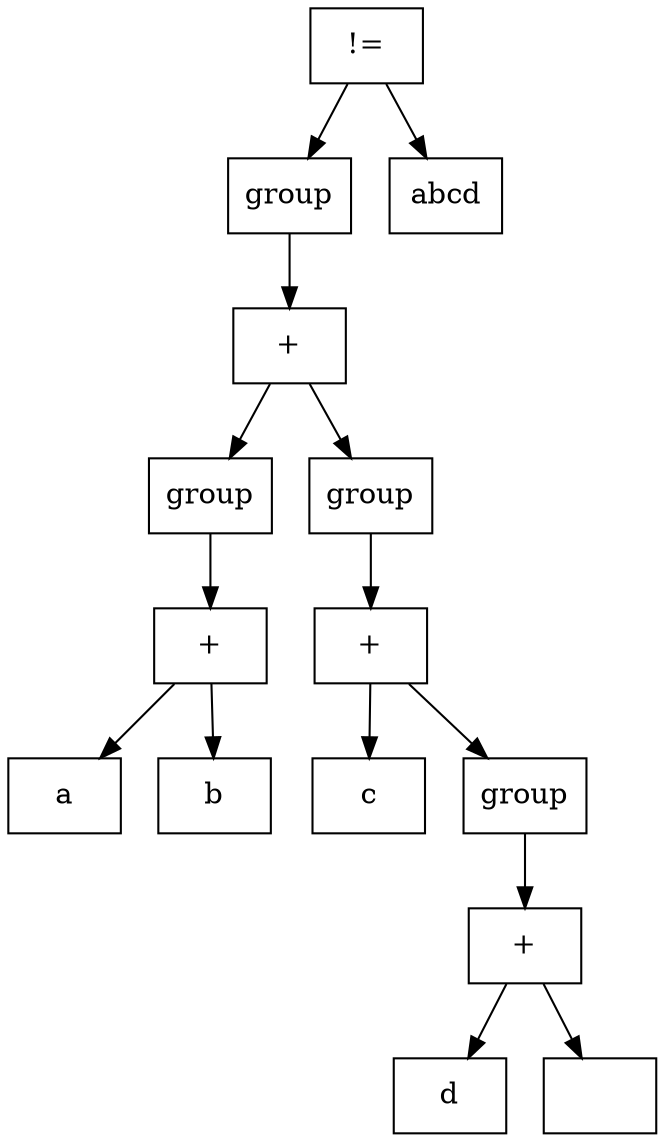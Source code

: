 digraph G {
node [shape=box];
node933699219 [label="!="];
node2121055098 [label="group"];
node2084435065 [label="+"];
node1896277646 [label="group"];
node2128227771 [label="+"];
node1702297201 [label="a"];
node1996181658 [label="b"];
node2128227771 -> node1702297201;
node2128227771 -> node1996181658;
node1896277646 -> node2128227771;
node806353501 [label="group"];
node521645586 [label="+"];
node1296064247 [label="c"];
node1637070917 [label="group"];
node780237624 [label="+"];
node205797316 [label="d"];
node1128032093 [label=""];
node780237624 -> node205797316;
node780237624 -> node1128032093;
node1637070917 -> node780237624;
node521645586 -> node1296064247;
node521645586 -> node1637070917;
node806353501 -> node521645586;
node2084435065 -> node1896277646;
node2084435065 -> node806353501;
node2121055098 -> node2084435065;
node1066516207 [label="abcd"];
node933699219 -> node2121055098;
node933699219 -> node1066516207;
}
